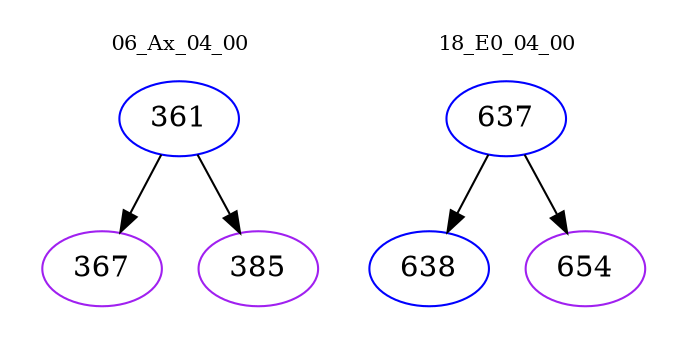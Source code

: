 digraph{
subgraph cluster_0 {
color = white
label = "06_Ax_04_00";
fontsize=10;
T0_361 [label="361", color="blue"]
T0_361 -> T0_367 [color="black"]
T0_367 [label="367", color="purple"]
T0_361 -> T0_385 [color="black"]
T0_385 [label="385", color="purple"]
}
subgraph cluster_1 {
color = white
label = "18_E0_04_00";
fontsize=10;
T1_637 [label="637", color="blue"]
T1_637 -> T1_638 [color="black"]
T1_638 [label="638", color="blue"]
T1_637 -> T1_654 [color="black"]
T1_654 [label="654", color="purple"]
}
}
